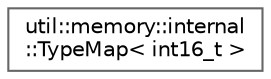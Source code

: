 digraph "Graphical Class Hierarchy"
{
 // LATEX_PDF_SIZE
  bgcolor="transparent";
  edge [fontname=Helvetica,fontsize=10,labelfontname=Helvetica,labelfontsize=10];
  node [fontname=Helvetica,fontsize=10,shape=box,height=0.2,width=0.4];
  rankdir="LR";
  Node0 [id="Node000000",label="util::memory::internal\l::TypeMap\< int16_t \>",height=0.2,width=0.4,color="grey40", fillcolor="white", style="filled",URL="$de/d8f/structutil_1_1memory_1_1internal_1_1TypeMap_3_01int16__t_01_4.html",tooltip=" "];
}
